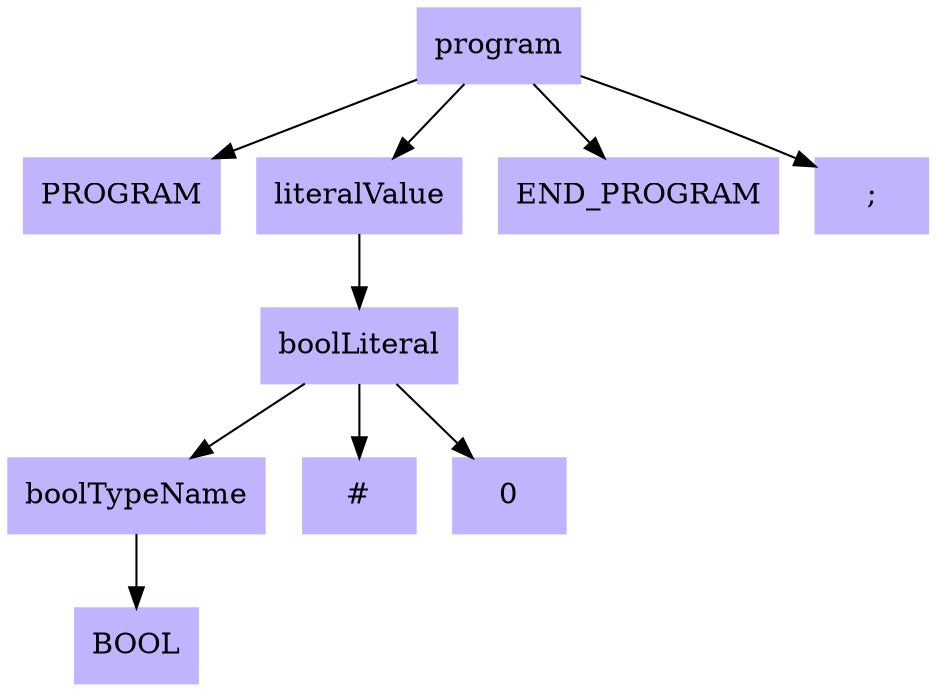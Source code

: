 digraph ParseTree {
node [shape=box, style=filled, color=".7 .3 1.0"];
node0 [label="program"];
node1 [label="PROGRAM"];
node0 -> node1;
node2 [label="literalValue"];
node0 -> node2;
node3 [label="boolLiteral"];
node2 -> node3;
node4 [label="boolTypeName"];
node3 -> node4;
node5 [label="BOOL"];
node4 -> node5;
node6 [label="#"];
node3 -> node6;
node7 [label="0"];
node3 -> node7;
node8 [label="END_PROGRAM"];
node0 -> node8;
node9 [label=";"];
node0 -> node9;
}
